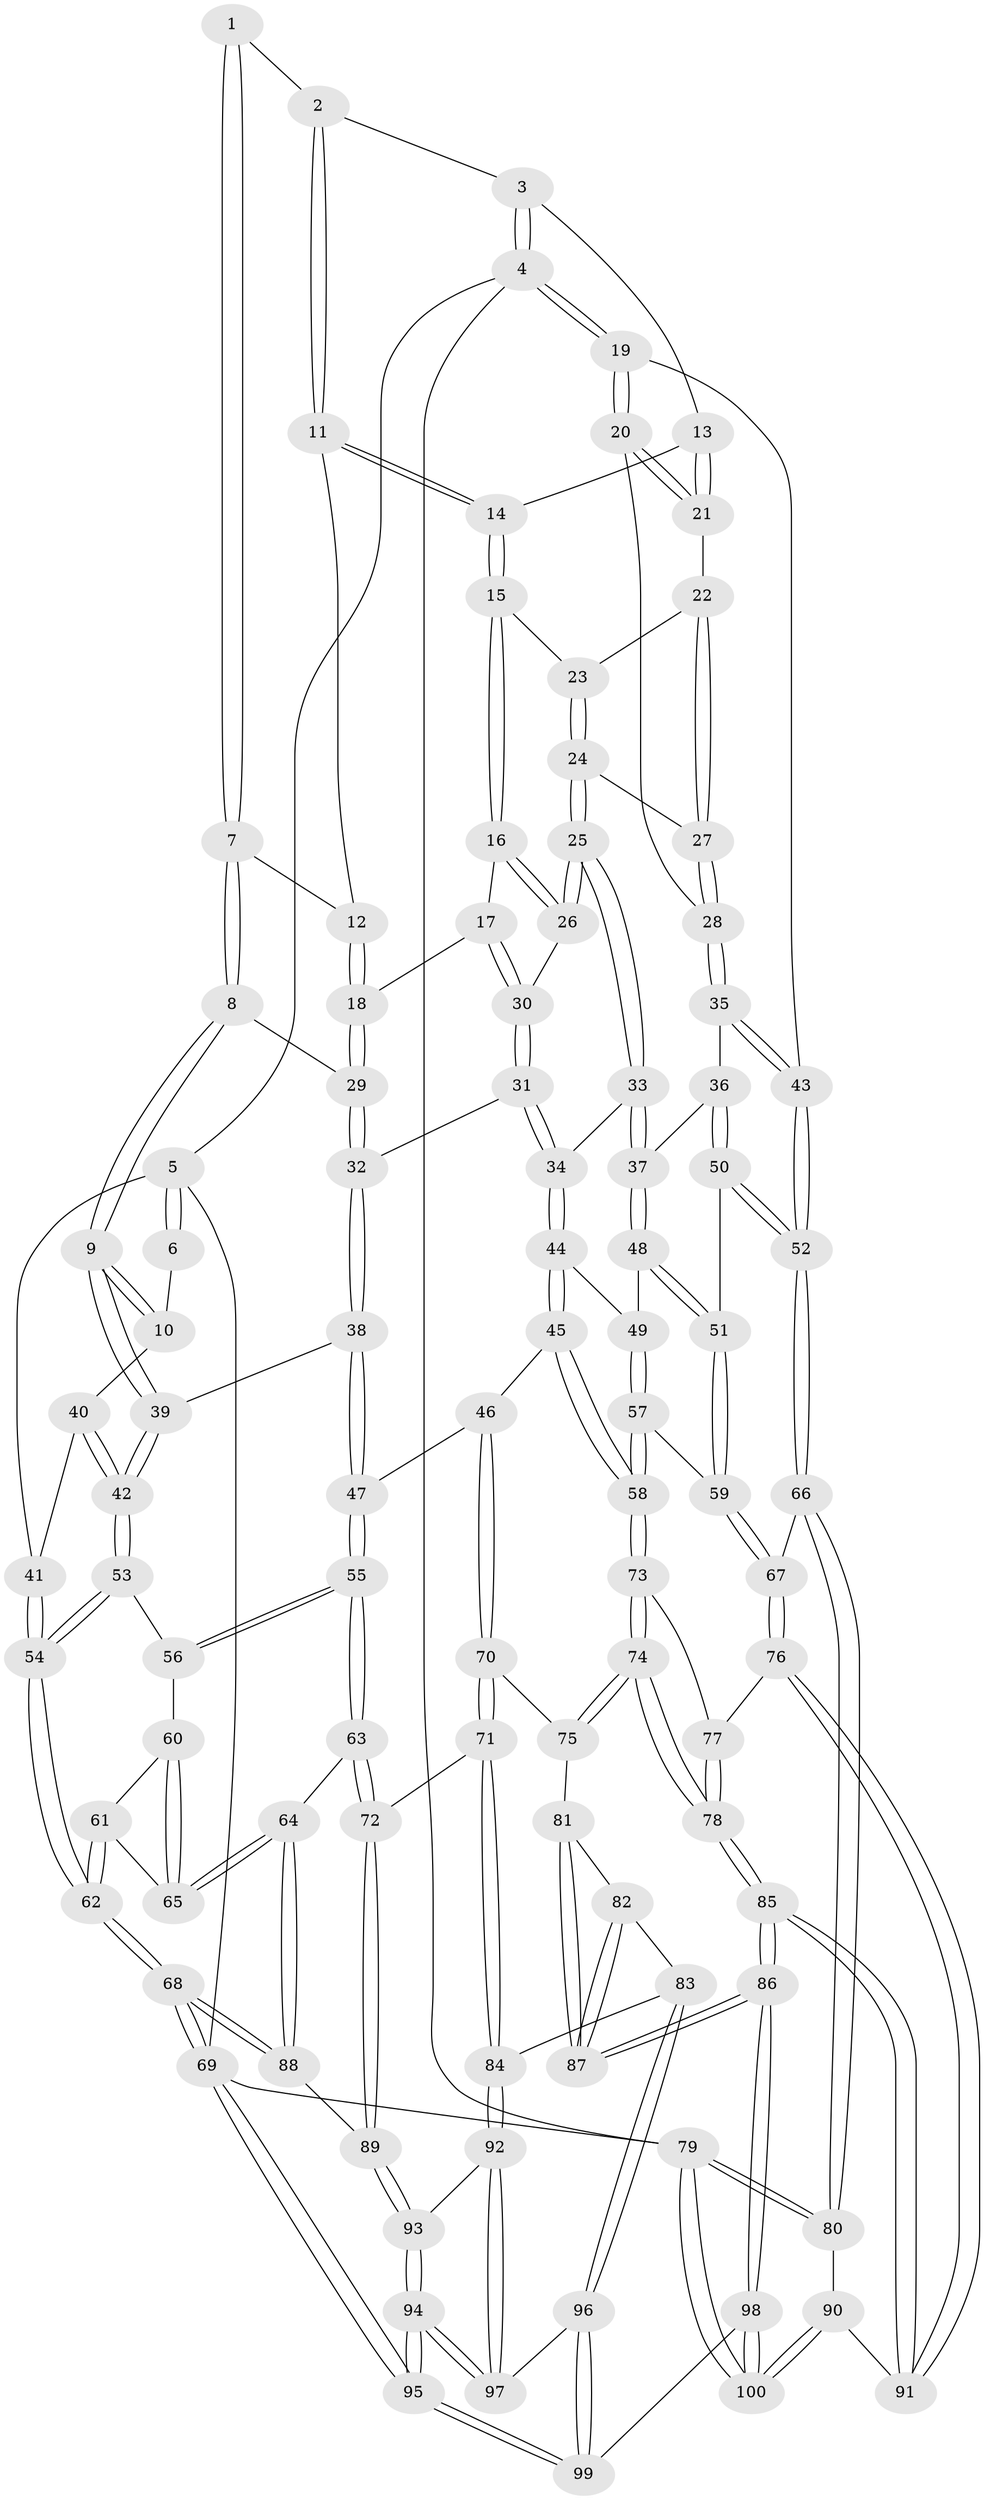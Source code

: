 // coarse degree distribution, {3: 0.24193548387096775, 4: 0.3709677419354839, 8: 0.016129032258064516, 2: 0.03225806451612903, 5: 0.3064516129032258, 6: 0.03225806451612903}
// Generated by graph-tools (version 1.1) at 2025/42/03/06/25 10:42:27]
// undirected, 100 vertices, 247 edges
graph export_dot {
graph [start="1"]
  node [color=gray90,style=filled];
  1 [pos="+0.2392853895251127+0"];
  2 [pos="+0.5759404190305014+0"];
  3 [pos="+1+0"];
  4 [pos="+1+0"];
  5 [pos="+0+0"];
  6 [pos="+0.10064136629354768+0"];
  7 [pos="+0.30637932649203714+0.15731713741440406"];
  8 [pos="+0.2629104422516018+0.26489582674785733"];
  9 [pos="+0.21582433623612254+0.3112800087220912"];
  10 [pos="+0.16435487820317518+0.28680018433723975"];
  11 [pos="+0.5954769533567342+0"];
  12 [pos="+0.400331638738532+0.15552760908104782"];
  13 [pos="+0.8731579236603919+0.12175261318285663"];
  14 [pos="+0.6189346132986691+0.03999030169722967"];
  15 [pos="+0.6189104589612944+0.04132127635212176"];
  16 [pos="+0.6073768327607183+0.0921609319362019"];
  17 [pos="+0.5812909943551217+0.15627658164921132"];
  18 [pos="+0.46804938231906207+0.22482589096375544"];
  19 [pos="+1+0.2199001868657622"];
  20 [pos="+0.9486594336806342+0.1898614977956097"];
  21 [pos="+0.8816370323717934+0.15126952911758473"];
  22 [pos="+0.8587925340795403+0.18008802731225582"];
  23 [pos="+0.7535406937057693+0.20616412818440302"];
  24 [pos="+0.7349153161562125+0.2957166604192538"];
  25 [pos="+0.7345998299823007+0.29599968032693047"];
  26 [pos="+0.7236073242355499+0.2919411670405188"];
  27 [pos="+0.8337015781417334+0.2733361329928428"];
  28 [pos="+0.9084565780043217+0.3630201729953065"];
  29 [pos="+0.44757584051123794+0.27888812735318486"];
  30 [pos="+0.5984463833290322+0.2915109766486555"];
  31 [pos="+0.5565385584154051+0.36673794876928156"];
  32 [pos="+0.48272945039064025+0.34025498723403963"];
  33 [pos="+0.7438415664387258+0.413015575115079"];
  34 [pos="+0.5676478162217+0.3928101099607243"];
  35 [pos="+0.9199846548531936+0.39884709145921743"];
  36 [pos="+0.7866067279577164+0.4373990655981415"];
  37 [pos="+0.7557493276768177+0.4270036077156993"];
  38 [pos="+0.322044682369165+0.45926165080174985"];
  39 [pos="+0.21624034278131873+0.3131278218040062"];
  40 [pos="+0+0.2554276349844809"];
  41 [pos="+0+0.18624442494347157"];
  42 [pos="+0.08330575701002292+0.5053326903330561"];
  43 [pos="+1+0.5086937088035771"];
  44 [pos="+0.5495997947331881+0.47863574522783536"];
  45 [pos="+0.45938116735150847+0.5450710506433302"];
  46 [pos="+0.3711462169138056+0.5606818719071796"];
  47 [pos="+0.3418439421816791+0.5482948906391308"];
  48 [pos="+0.6772854053254813+0.5242644196410992"];
  49 [pos="+0.6430096602417901+0.5426944211243792"];
  50 [pos="+0.8090996127867356+0.5637060850912597"];
  51 [pos="+0.7916307487556584+0.6059851555966054"];
  52 [pos="+1+0.5138777986475357"];
  53 [pos="+0.07748859140925919+0.5276123719139423"];
  54 [pos="+0+0.6435895347289522"];
  55 [pos="+0.281077669740627+0.5898947983168531"];
  56 [pos="+0.15955750595663737+0.5795057503434582"];
  57 [pos="+0.6418518458938358+0.6146885445301075"];
  58 [pos="+0.5945014561048988+0.6664788495345619"];
  59 [pos="+0.7873746575938999+0.6520629594487868"];
  60 [pos="+0.1465242926096601+0.6086520348937668"];
  61 [pos="+0.06600294203665961+0.704608541757791"];
  62 [pos="+0+0.6442952105645183"];
  63 [pos="+0.2564409456558872+0.6792838924031875"];
  64 [pos="+0.15191510605352712+0.7674473420390818"];
  65 [pos="+0.14723888875932706+0.7624649368152608"];
  66 [pos="+1+0.5771030737630632"];
  67 [pos="+0.8162164431281659+0.7168399719156203"];
  68 [pos="+0+1"];
  69 [pos="+0+1"];
  70 [pos="+0.4317767673640618+0.715151518156624"];
  71 [pos="+0.34024440221286756+0.8086917374201162"];
  72 [pos="+0.32271221562634755+0.797889374422157"];
  73 [pos="+0.5914555945425501+0.6898505077688916"];
  74 [pos="+0.534017810104059+0.7432557148358506"];
  75 [pos="+0.4897198661046077+0.743349794076777"];
  76 [pos="+0.7967126263785947+0.7732474211793458"];
  77 [pos="+0.6545569773330062+0.731070259069777"];
  78 [pos="+0.5994638038220298+0.8916986043565924"];
  79 [pos="+1+1"];
  80 [pos="+1+0.8738019688508112"];
  81 [pos="+0.4877671489773187+0.7497276626875107"];
  82 [pos="+0.40245351359541776+0.8579341090424829"];
  83 [pos="+0.35450549434931244+0.8328322145441287"];
  84 [pos="+0.34280343547739417+0.8198050327261969"];
  85 [pos="+0.6205526759037319+0.9703633678025536"];
  86 [pos="+0.5779744970749918+1"];
  87 [pos="+0.4603315551646836+0.902835870478131"];
  88 [pos="+0.1522049087853301+0.7823348024470773"];
  89 [pos="+0.18082016491310923+0.8207212383944306"];
  90 [pos="+0.9068126344910042+0.8817742988963964"];
  91 [pos="+0.7975814501190256+0.7839780385070765"];
  92 [pos="+0.2852200597569546+0.8822414236884744"];
  93 [pos="+0.1894255408907436+0.8739912960936247"];
  94 [pos="+0.16176787031996517+0.9675281663552658"];
  95 [pos="+0+1"];
  96 [pos="+0.3442902867278993+0.9818964271362594"];
  97 [pos="+0.2902673696682761+0.9229788604797118"];
  98 [pos="+0.5738962348750836+1"];
  99 [pos="+0.43827784349094157+1"];
  100 [pos="+0.7424728357636765+1"];
  1 -- 2;
  1 -- 7;
  1 -- 7;
  2 -- 3;
  2 -- 11;
  2 -- 11;
  3 -- 4;
  3 -- 4;
  3 -- 13;
  4 -- 5;
  4 -- 19;
  4 -- 19;
  4 -- 79;
  5 -- 6;
  5 -- 6;
  5 -- 41;
  5 -- 69;
  6 -- 10;
  7 -- 8;
  7 -- 8;
  7 -- 12;
  8 -- 9;
  8 -- 9;
  8 -- 29;
  9 -- 10;
  9 -- 10;
  9 -- 39;
  9 -- 39;
  10 -- 40;
  11 -- 12;
  11 -- 14;
  11 -- 14;
  12 -- 18;
  12 -- 18;
  13 -- 14;
  13 -- 21;
  13 -- 21;
  14 -- 15;
  14 -- 15;
  15 -- 16;
  15 -- 16;
  15 -- 23;
  16 -- 17;
  16 -- 26;
  16 -- 26;
  17 -- 18;
  17 -- 30;
  17 -- 30;
  18 -- 29;
  18 -- 29;
  19 -- 20;
  19 -- 20;
  19 -- 43;
  20 -- 21;
  20 -- 21;
  20 -- 28;
  21 -- 22;
  22 -- 23;
  22 -- 27;
  22 -- 27;
  23 -- 24;
  23 -- 24;
  24 -- 25;
  24 -- 25;
  24 -- 27;
  25 -- 26;
  25 -- 26;
  25 -- 33;
  25 -- 33;
  26 -- 30;
  27 -- 28;
  27 -- 28;
  28 -- 35;
  28 -- 35;
  29 -- 32;
  29 -- 32;
  30 -- 31;
  30 -- 31;
  31 -- 32;
  31 -- 34;
  31 -- 34;
  32 -- 38;
  32 -- 38;
  33 -- 34;
  33 -- 37;
  33 -- 37;
  34 -- 44;
  34 -- 44;
  35 -- 36;
  35 -- 43;
  35 -- 43;
  36 -- 37;
  36 -- 50;
  36 -- 50;
  37 -- 48;
  37 -- 48;
  38 -- 39;
  38 -- 47;
  38 -- 47;
  39 -- 42;
  39 -- 42;
  40 -- 41;
  40 -- 42;
  40 -- 42;
  41 -- 54;
  41 -- 54;
  42 -- 53;
  42 -- 53;
  43 -- 52;
  43 -- 52;
  44 -- 45;
  44 -- 45;
  44 -- 49;
  45 -- 46;
  45 -- 58;
  45 -- 58;
  46 -- 47;
  46 -- 70;
  46 -- 70;
  47 -- 55;
  47 -- 55;
  48 -- 49;
  48 -- 51;
  48 -- 51;
  49 -- 57;
  49 -- 57;
  50 -- 51;
  50 -- 52;
  50 -- 52;
  51 -- 59;
  51 -- 59;
  52 -- 66;
  52 -- 66;
  53 -- 54;
  53 -- 54;
  53 -- 56;
  54 -- 62;
  54 -- 62;
  55 -- 56;
  55 -- 56;
  55 -- 63;
  55 -- 63;
  56 -- 60;
  57 -- 58;
  57 -- 58;
  57 -- 59;
  58 -- 73;
  58 -- 73;
  59 -- 67;
  59 -- 67;
  60 -- 61;
  60 -- 65;
  60 -- 65;
  61 -- 62;
  61 -- 62;
  61 -- 65;
  62 -- 68;
  62 -- 68;
  63 -- 64;
  63 -- 72;
  63 -- 72;
  64 -- 65;
  64 -- 65;
  64 -- 88;
  64 -- 88;
  66 -- 67;
  66 -- 80;
  66 -- 80;
  67 -- 76;
  67 -- 76;
  68 -- 69;
  68 -- 69;
  68 -- 88;
  68 -- 88;
  69 -- 95;
  69 -- 95;
  69 -- 79;
  70 -- 71;
  70 -- 71;
  70 -- 75;
  71 -- 72;
  71 -- 84;
  71 -- 84;
  72 -- 89;
  72 -- 89;
  73 -- 74;
  73 -- 74;
  73 -- 77;
  74 -- 75;
  74 -- 75;
  74 -- 78;
  74 -- 78;
  75 -- 81;
  76 -- 77;
  76 -- 91;
  76 -- 91;
  77 -- 78;
  77 -- 78;
  78 -- 85;
  78 -- 85;
  79 -- 80;
  79 -- 80;
  79 -- 100;
  79 -- 100;
  80 -- 90;
  81 -- 82;
  81 -- 87;
  81 -- 87;
  82 -- 83;
  82 -- 87;
  82 -- 87;
  83 -- 84;
  83 -- 96;
  83 -- 96;
  84 -- 92;
  84 -- 92;
  85 -- 86;
  85 -- 86;
  85 -- 91;
  85 -- 91;
  86 -- 87;
  86 -- 87;
  86 -- 98;
  86 -- 98;
  88 -- 89;
  89 -- 93;
  89 -- 93;
  90 -- 91;
  90 -- 100;
  90 -- 100;
  92 -- 93;
  92 -- 97;
  92 -- 97;
  93 -- 94;
  93 -- 94;
  94 -- 95;
  94 -- 95;
  94 -- 97;
  94 -- 97;
  95 -- 99;
  95 -- 99;
  96 -- 97;
  96 -- 99;
  96 -- 99;
  98 -- 99;
  98 -- 100;
  98 -- 100;
}
